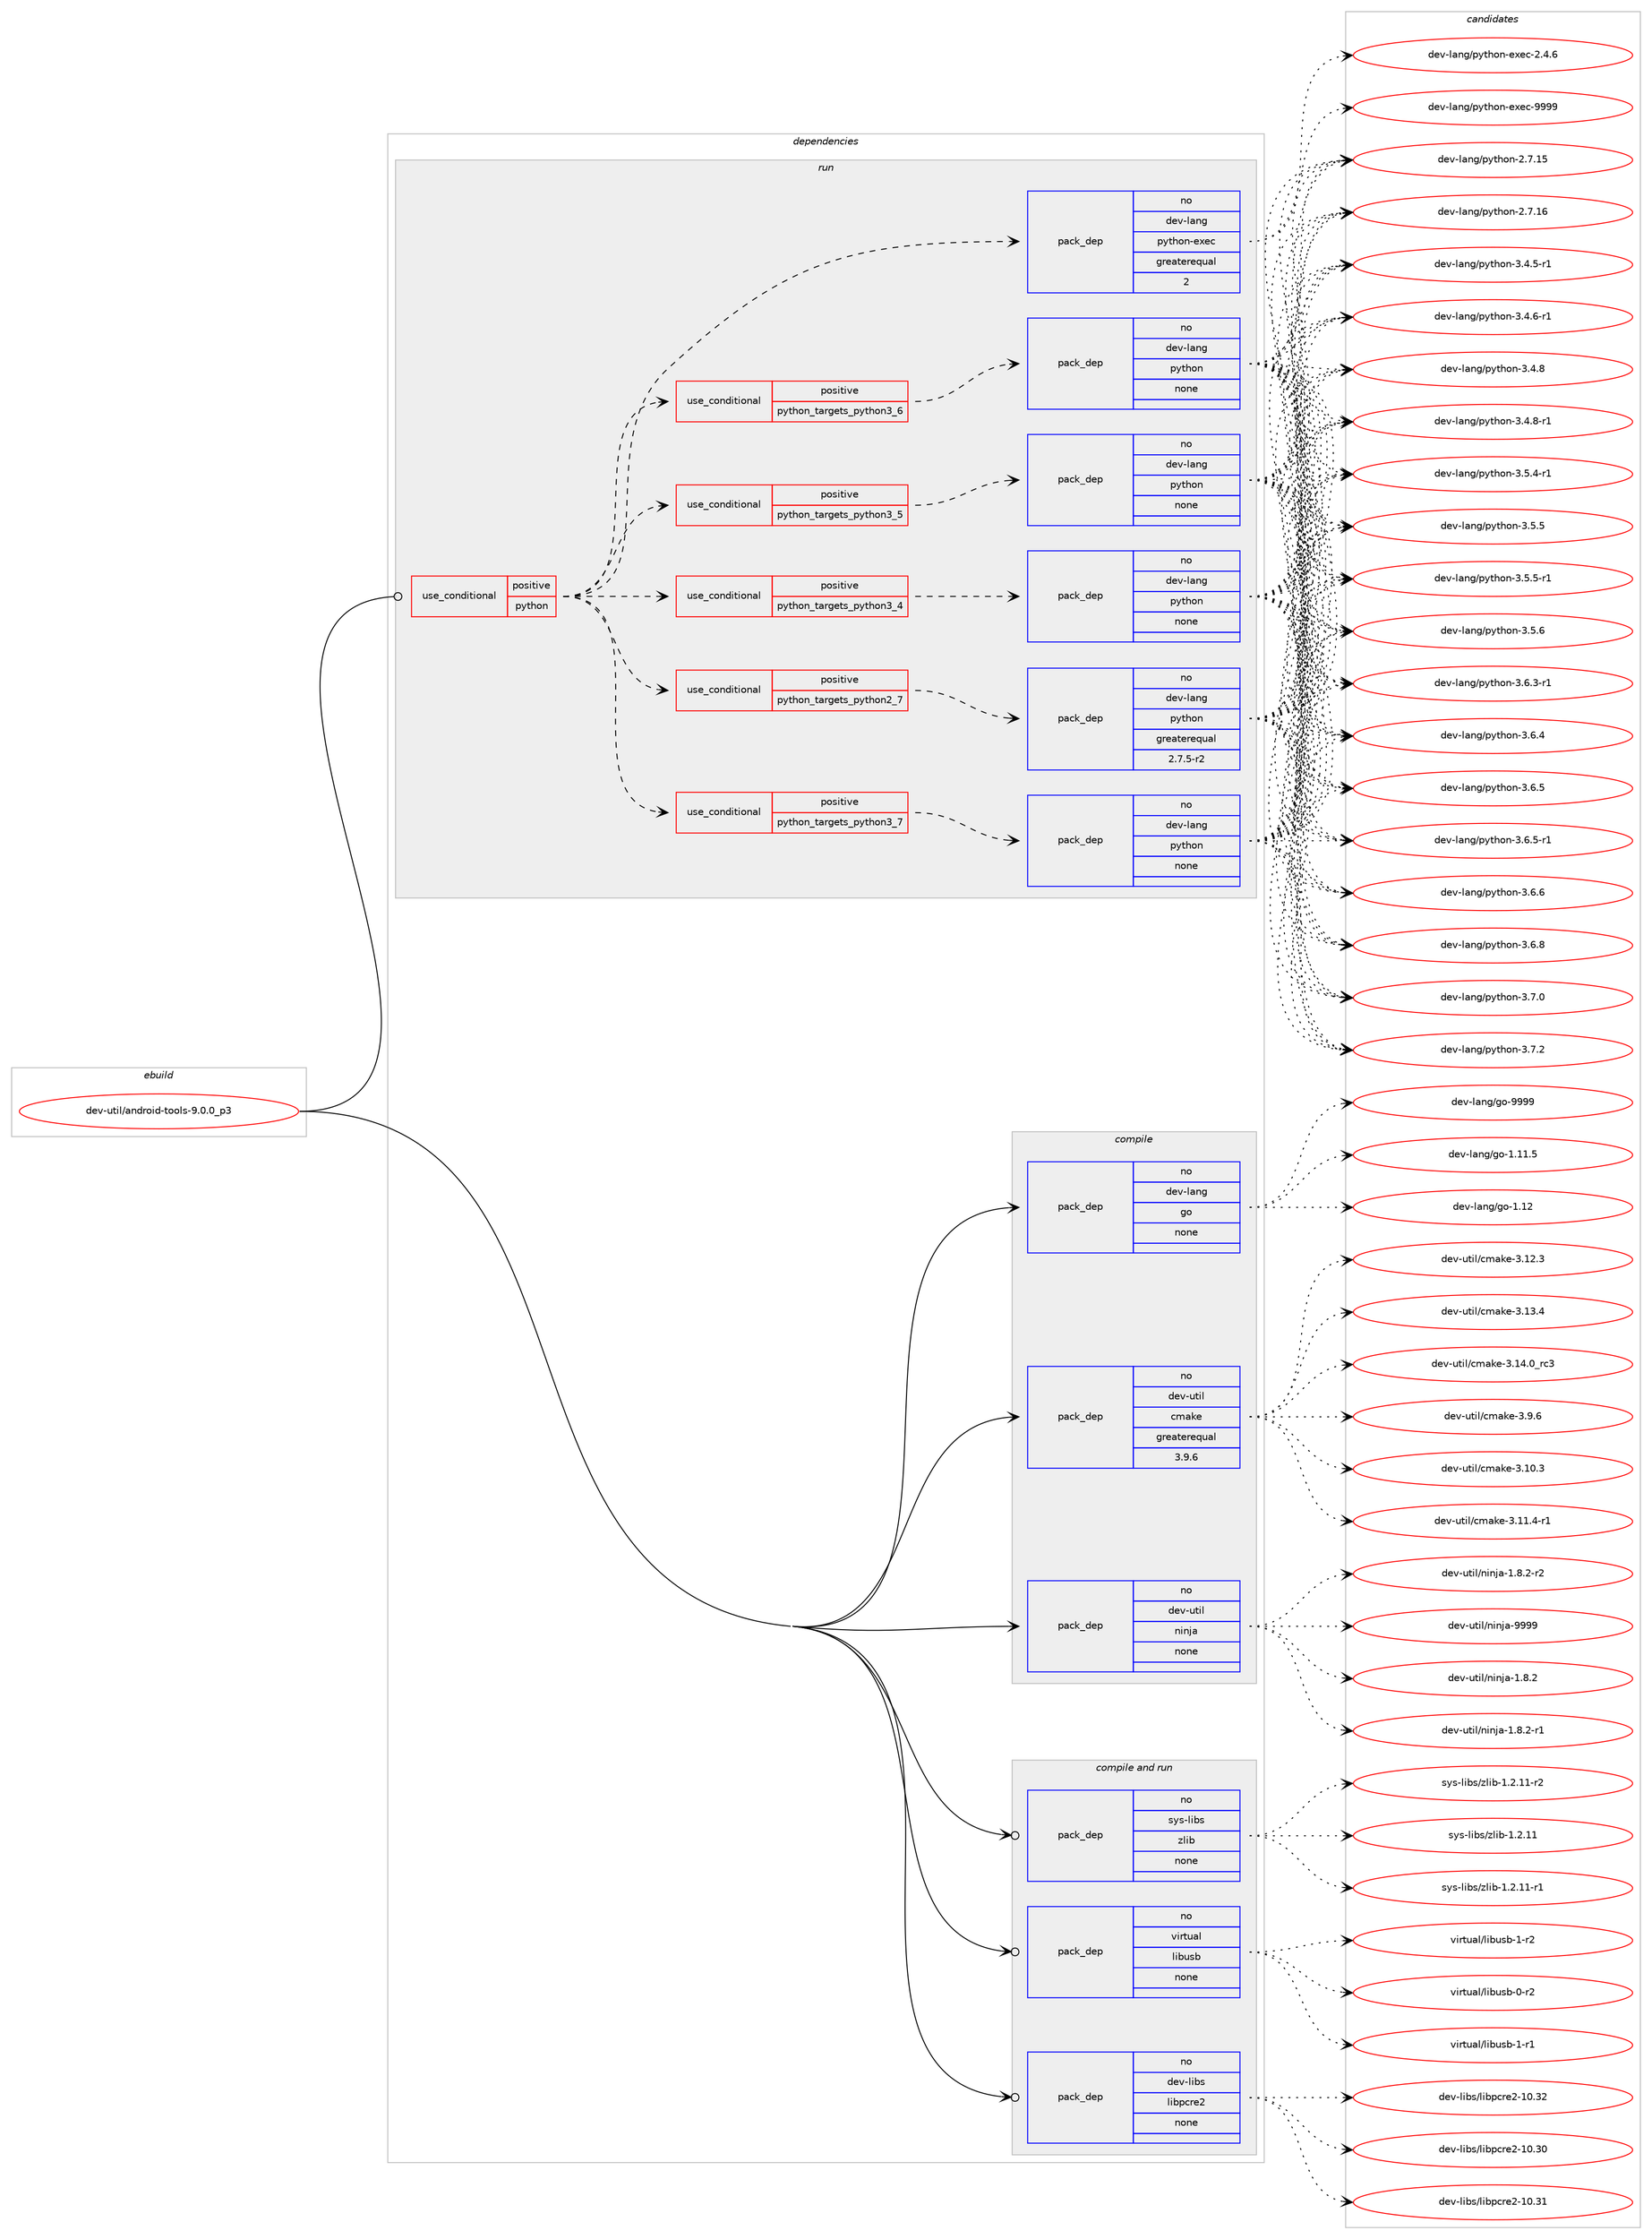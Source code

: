 digraph prolog {

# *************
# Graph options
# *************

newrank=true;
concentrate=true;
compound=true;
graph [rankdir=LR,fontname=Helvetica,fontsize=10,ranksep=1.5];#, ranksep=2.5, nodesep=0.2];
edge  [arrowhead=vee];
node  [fontname=Helvetica,fontsize=10];

# **********
# The ebuild
# **********

subgraph cluster_leftcol {
color=gray;
rank=same;
label=<<i>ebuild</i>>;
id [label="dev-util/android-tools-9.0.0_p3", color=red, width=4, href="../dev-util/android-tools-9.0.0_p3.svg"];
}

# ****************
# The dependencies
# ****************

subgraph cluster_midcol {
color=gray;
label=<<i>dependencies</i>>;
subgraph cluster_compile {
fillcolor="#eeeeee";
style=filled;
label=<<i>compile</i>>;
subgraph pack1093971 {
dependency1540625 [label=<<TABLE BORDER="0" CELLBORDER="1" CELLSPACING="0" CELLPADDING="4" WIDTH="220"><TR><TD ROWSPAN="6" CELLPADDING="30">pack_dep</TD></TR><TR><TD WIDTH="110">no</TD></TR><TR><TD>dev-lang</TD></TR><TR><TD>go</TD></TR><TR><TD>none</TD></TR><TR><TD></TD></TR></TABLE>>, shape=none, color=blue];
}
id:e -> dependency1540625:w [weight=20,style="solid",arrowhead="vee"];
subgraph pack1093972 {
dependency1540626 [label=<<TABLE BORDER="0" CELLBORDER="1" CELLSPACING="0" CELLPADDING="4" WIDTH="220"><TR><TD ROWSPAN="6" CELLPADDING="30">pack_dep</TD></TR><TR><TD WIDTH="110">no</TD></TR><TR><TD>dev-util</TD></TR><TR><TD>cmake</TD></TR><TR><TD>greaterequal</TD></TR><TR><TD>3.9.6</TD></TR></TABLE>>, shape=none, color=blue];
}
id:e -> dependency1540626:w [weight=20,style="solid",arrowhead="vee"];
subgraph pack1093973 {
dependency1540627 [label=<<TABLE BORDER="0" CELLBORDER="1" CELLSPACING="0" CELLPADDING="4" WIDTH="220"><TR><TD ROWSPAN="6" CELLPADDING="30">pack_dep</TD></TR><TR><TD WIDTH="110">no</TD></TR><TR><TD>dev-util</TD></TR><TR><TD>ninja</TD></TR><TR><TD>none</TD></TR><TR><TD></TD></TR></TABLE>>, shape=none, color=blue];
}
id:e -> dependency1540627:w [weight=20,style="solid",arrowhead="vee"];
}
subgraph cluster_compileandrun {
fillcolor="#eeeeee";
style=filled;
label=<<i>compile and run</i>>;
subgraph pack1093974 {
dependency1540628 [label=<<TABLE BORDER="0" CELLBORDER="1" CELLSPACING="0" CELLPADDING="4" WIDTH="220"><TR><TD ROWSPAN="6" CELLPADDING="30">pack_dep</TD></TR><TR><TD WIDTH="110">no</TD></TR><TR><TD>dev-libs</TD></TR><TR><TD>libpcre2</TD></TR><TR><TD>none</TD></TR><TR><TD></TD></TR></TABLE>>, shape=none, color=blue];
}
id:e -> dependency1540628:w [weight=20,style="solid",arrowhead="odotvee"];
subgraph pack1093975 {
dependency1540629 [label=<<TABLE BORDER="0" CELLBORDER="1" CELLSPACING="0" CELLPADDING="4" WIDTH="220"><TR><TD ROWSPAN="6" CELLPADDING="30">pack_dep</TD></TR><TR><TD WIDTH="110">no</TD></TR><TR><TD>sys-libs</TD></TR><TR><TD>zlib</TD></TR><TR><TD>none</TD></TR><TR><TD></TD></TR></TABLE>>, shape=none, color=blue];
}
id:e -> dependency1540629:w [weight=20,style="solid",arrowhead="odotvee"];
subgraph pack1093976 {
dependency1540630 [label=<<TABLE BORDER="0" CELLBORDER="1" CELLSPACING="0" CELLPADDING="4" WIDTH="220"><TR><TD ROWSPAN="6" CELLPADDING="30">pack_dep</TD></TR><TR><TD WIDTH="110">no</TD></TR><TR><TD>virtual</TD></TR><TR><TD>libusb</TD></TR><TR><TD>none</TD></TR><TR><TD></TD></TR></TABLE>>, shape=none, color=blue];
}
id:e -> dependency1540630:w [weight=20,style="solid",arrowhead="odotvee"];
}
subgraph cluster_run {
fillcolor="#eeeeee";
style=filled;
label=<<i>run</i>>;
subgraph cond423067 {
dependency1540631 [label=<<TABLE BORDER="0" CELLBORDER="1" CELLSPACING="0" CELLPADDING="4"><TR><TD ROWSPAN="3" CELLPADDING="10">use_conditional</TD></TR><TR><TD>positive</TD></TR><TR><TD>python</TD></TR></TABLE>>, shape=none, color=red];
subgraph cond423068 {
dependency1540632 [label=<<TABLE BORDER="0" CELLBORDER="1" CELLSPACING="0" CELLPADDING="4"><TR><TD ROWSPAN="3" CELLPADDING="10">use_conditional</TD></TR><TR><TD>positive</TD></TR><TR><TD>python_targets_python2_7</TD></TR></TABLE>>, shape=none, color=red];
subgraph pack1093977 {
dependency1540633 [label=<<TABLE BORDER="0" CELLBORDER="1" CELLSPACING="0" CELLPADDING="4" WIDTH="220"><TR><TD ROWSPAN="6" CELLPADDING="30">pack_dep</TD></TR><TR><TD WIDTH="110">no</TD></TR><TR><TD>dev-lang</TD></TR><TR><TD>python</TD></TR><TR><TD>greaterequal</TD></TR><TR><TD>2.7.5-r2</TD></TR></TABLE>>, shape=none, color=blue];
}
dependency1540632:e -> dependency1540633:w [weight=20,style="dashed",arrowhead="vee"];
}
dependency1540631:e -> dependency1540632:w [weight=20,style="dashed",arrowhead="vee"];
subgraph cond423069 {
dependency1540634 [label=<<TABLE BORDER="0" CELLBORDER="1" CELLSPACING="0" CELLPADDING="4"><TR><TD ROWSPAN="3" CELLPADDING="10">use_conditional</TD></TR><TR><TD>positive</TD></TR><TR><TD>python_targets_python3_4</TD></TR></TABLE>>, shape=none, color=red];
subgraph pack1093978 {
dependency1540635 [label=<<TABLE BORDER="0" CELLBORDER="1" CELLSPACING="0" CELLPADDING="4" WIDTH="220"><TR><TD ROWSPAN="6" CELLPADDING="30">pack_dep</TD></TR><TR><TD WIDTH="110">no</TD></TR><TR><TD>dev-lang</TD></TR><TR><TD>python</TD></TR><TR><TD>none</TD></TR><TR><TD></TD></TR></TABLE>>, shape=none, color=blue];
}
dependency1540634:e -> dependency1540635:w [weight=20,style="dashed",arrowhead="vee"];
}
dependency1540631:e -> dependency1540634:w [weight=20,style="dashed",arrowhead="vee"];
subgraph cond423070 {
dependency1540636 [label=<<TABLE BORDER="0" CELLBORDER="1" CELLSPACING="0" CELLPADDING="4"><TR><TD ROWSPAN="3" CELLPADDING="10">use_conditional</TD></TR><TR><TD>positive</TD></TR><TR><TD>python_targets_python3_5</TD></TR></TABLE>>, shape=none, color=red];
subgraph pack1093979 {
dependency1540637 [label=<<TABLE BORDER="0" CELLBORDER="1" CELLSPACING="0" CELLPADDING="4" WIDTH="220"><TR><TD ROWSPAN="6" CELLPADDING="30">pack_dep</TD></TR><TR><TD WIDTH="110">no</TD></TR><TR><TD>dev-lang</TD></TR><TR><TD>python</TD></TR><TR><TD>none</TD></TR><TR><TD></TD></TR></TABLE>>, shape=none, color=blue];
}
dependency1540636:e -> dependency1540637:w [weight=20,style="dashed",arrowhead="vee"];
}
dependency1540631:e -> dependency1540636:w [weight=20,style="dashed",arrowhead="vee"];
subgraph cond423071 {
dependency1540638 [label=<<TABLE BORDER="0" CELLBORDER="1" CELLSPACING="0" CELLPADDING="4"><TR><TD ROWSPAN="3" CELLPADDING="10">use_conditional</TD></TR><TR><TD>positive</TD></TR><TR><TD>python_targets_python3_6</TD></TR></TABLE>>, shape=none, color=red];
subgraph pack1093980 {
dependency1540639 [label=<<TABLE BORDER="0" CELLBORDER="1" CELLSPACING="0" CELLPADDING="4" WIDTH="220"><TR><TD ROWSPAN="6" CELLPADDING="30">pack_dep</TD></TR><TR><TD WIDTH="110">no</TD></TR><TR><TD>dev-lang</TD></TR><TR><TD>python</TD></TR><TR><TD>none</TD></TR><TR><TD></TD></TR></TABLE>>, shape=none, color=blue];
}
dependency1540638:e -> dependency1540639:w [weight=20,style="dashed",arrowhead="vee"];
}
dependency1540631:e -> dependency1540638:w [weight=20,style="dashed",arrowhead="vee"];
subgraph cond423072 {
dependency1540640 [label=<<TABLE BORDER="0" CELLBORDER="1" CELLSPACING="0" CELLPADDING="4"><TR><TD ROWSPAN="3" CELLPADDING="10">use_conditional</TD></TR><TR><TD>positive</TD></TR><TR><TD>python_targets_python3_7</TD></TR></TABLE>>, shape=none, color=red];
subgraph pack1093981 {
dependency1540641 [label=<<TABLE BORDER="0" CELLBORDER="1" CELLSPACING="0" CELLPADDING="4" WIDTH="220"><TR><TD ROWSPAN="6" CELLPADDING="30">pack_dep</TD></TR><TR><TD WIDTH="110">no</TD></TR><TR><TD>dev-lang</TD></TR><TR><TD>python</TD></TR><TR><TD>none</TD></TR><TR><TD></TD></TR></TABLE>>, shape=none, color=blue];
}
dependency1540640:e -> dependency1540641:w [weight=20,style="dashed",arrowhead="vee"];
}
dependency1540631:e -> dependency1540640:w [weight=20,style="dashed",arrowhead="vee"];
subgraph pack1093982 {
dependency1540642 [label=<<TABLE BORDER="0" CELLBORDER="1" CELLSPACING="0" CELLPADDING="4" WIDTH="220"><TR><TD ROWSPAN="6" CELLPADDING="30">pack_dep</TD></TR><TR><TD WIDTH="110">no</TD></TR><TR><TD>dev-lang</TD></TR><TR><TD>python-exec</TD></TR><TR><TD>greaterequal</TD></TR><TR><TD>2</TD></TR></TABLE>>, shape=none, color=blue];
}
dependency1540631:e -> dependency1540642:w [weight=20,style="dashed",arrowhead="vee"];
}
id:e -> dependency1540631:w [weight=20,style="solid",arrowhead="odot"];
}
}

# **************
# The candidates
# **************

subgraph cluster_choices {
rank=same;
color=gray;
label=<<i>candidates</i>>;

subgraph choice1093971 {
color=black;
nodesep=1;
choice10010111845108971101034710311145494649494653 [label="dev-lang/go-1.11.5", color=red, width=4,href="../dev-lang/go-1.11.5.svg"];
choice1001011184510897110103471031114549464950 [label="dev-lang/go-1.12", color=red, width=4,href="../dev-lang/go-1.12.svg"];
choice1001011184510897110103471031114557575757 [label="dev-lang/go-9999", color=red, width=4,href="../dev-lang/go-9999.svg"];
dependency1540625:e -> choice10010111845108971101034710311145494649494653:w [style=dotted,weight="100"];
dependency1540625:e -> choice1001011184510897110103471031114549464950:w [style=dotted,weight="100"];
dependency1540625:e -> choice1001011184510897110103471031114557575757:w [style=dotted,weight="100"];
}
subgraph choice1093972 {
color=black;
nodesep=1;
choice1001011184511711610510847991099710710145514649484651 [label="dev-util/cmake-3.10.3", color=red, width=4,href="../dev-util/cmake-3.10.3.svg"];
choice10010111845117116105108479910997107101455146494946524511449 [label="dev-util/cmake-3.11.4-r1", color=red, width=4,href="../dev-util/cmake-3.11.4-r1.svg"];
choice1001011184511711610510847991099710710145514649504651 [label="dev-util/cmake-3.12.3", color=red, width=4,href="../dev-util/cmake-3.12.3.svg"];
choice1001011184511711610510847991099710710145514649514652 [label="dev-util/cmake-3.13.4", color=red, width=4,href="../dev-util/cmake-3.13.4.svg"];
choice1001011184511711610510847991099710710145514649524648951149951 [label="dev-util/cmake-3.14.0_rc3", color=red, width=4,href="../dev-util/cmake-3.14.0_rc3.svg"];
choice10010111845117116105108479910997107101455146574654 [label="dev-util/cmake-3.9.6", color=red, width=4,href="../dev-util/cmake-3.9.6.svg"];
dependency1540626:e -> choice1001011184511711610510847991099710710145514649484651:w [style=dotted,weight="100"];
dependency1540626:e -> choice10010111845117116105108479910997107101455146494946524511449:w [style=dotted,weight="100"];
dependency1540626:e -> choice1001011184511711610510847991099710710145514649504651:w [style=dotted,weight="100"];
dependency1540626:e -> choice1001011184511711610510847991099710710145514649514652:w [style=dotted,weight="100"];
dependency1540626:e -> choice1001011184511711610510847991099710710145514649524648951149951:w [style=dotted,weight="100"];
dependency1540626:e -> choice10010111845117116105108479910997107101455146574654:w [style=dotted,weight="100"];
}
subgraph choice1093973 {
color=black;
nodesep=1;
choice100101118451171161051084711010511010697454946564650 [label="dev-util/ninja-1.8.2", color=red, width=4,href="../dev-util/ninja-1.8.2.svg"];
choice1001011184511711610510847110105110106974549465646504511449 [label="dev-util/ninja-1.8.2-r1", color=red, width=4,href="../dev-util/ninja-1.8.2-r1.svg"];
choice1001011184511711610510847110105110106974549465646504511450 [label="dev-util/ninja-1.8.2-r2", color=red, width=4,href="../dev-util/ninja-1.8.2-r2.svg"];
choice1001011184511711610510847110105110106974557575757 [label="dev-util/ninja-9999", color=red, width=4,href="../dev-util/ninja-9999.svg"];
dependency1540627:e -> choice100101118451171161051084711010511010697454946564650:w [style=dotted,weight="100"];
dependency1540627:e -> choice1001011184511711610510847110105110106974549465646504511449:w [style=dotted,weight="100"];
dependency1540627:e -> choice1001011184511711610510847110105110106974549465646504511450:w [style=dotted,weight="100"];
dependency1540627:e -> choice1001011184511711610510847110105110106974557575757:w [style=dotted,weight="100"];
}
subgraph choice1093974 {
color=black;
nodesep=1;
choice100101118451081059811547108105981129911410150454948465148 [label="dev-libs/libpcre2-10.30", color=red, width=4,href="../dev-libs/libpcre2-10.30.svg"];
choice100101118451081059811547108105981129911410150454948465149 [label="dev-libs/libpcre2-10.31", color=red, width=4,href="../dev-libs/libpcre2-10.31.svg"];
choice100101118451081059811547108105981129911410150454948465150 [label="dev-libs/libpcre2-10.32", color=red, width=4,href="../dev-libs/libpcre2-10.32.svg"];
dependency1540628:e -> choice100101118451081059811547108105981129911410150454948465148:w [style=dotted,weight="100"];
dependency1540628:e -> choice100101118451081059811547108105981129911410150454948465149:w [style=dotted,weight="100"];
dependency1540628:e -> choice100101118451081059811547108105981129911410150454948465150:w [style=dotted,weight="100"];
}
subgraph choice1093975 {
color=black;
nodesep=1;
choice1151211154510810598115471221081059845494650464949 [label="sys-libs/zlib-1.2.11", color=red, width=4,href="../sys-libs/zlib-1.2.11.svg"];
choice11512111545108105981154712210810598454946504649494511449 [label="sys-libs/zlib-1.2.11-r1", color=red, width=4,href="../sys-libs/zlib-1.2.11-r1.svg"];
choice11512111545108105981154712210810598454946504649494511450 [label="sys-libs/zlib-1.2.11-r2", color=red, width=4,href="../sys-libs/zlib-1.2.11-r2.svg"];
dependency1540629:e -> choice1151211154510810598115471221081059845494650464949:w [style=dotted,weight="100"];
dependency1540629:e -> choice11512111545108105981154712210810598454946504649494511449:w [style=dotted,weight="100"];
dependency1540629:e -> choice11512111545108105981154712210810598454946504649494511450:w [style=dotted,weight="100"];
}
subgraph choice1093976 {
color=black;
nodesep=1;
choice1181051141161179710847108105981171159845484511450 [label="virtual/libusb-0-r2", color=red, width=4,href="../virtual/libusb-0-r2.svg"];
choice1181051141161179710847108105981171159845494511449 [label="virtual/libusb-1-r1", color=red, width=4,href="../virtual/libusb-1-r1.svg"];
choice1181051141161179710847108105981171159845494511450 [label="virtual/libusb-1-r2", color=red, width=4,href="../virtual/libusb-1-r2.svg"];
dependency1540630:e -> choice1181051141161179710847108105981171159845484511450:w [style=dotted,weight="100"];
dependency1540630:e -> choice1181051141161179710847108105981171159845494511449:w [style=dotted,weight="100"];
dependency1540630:e -> choice1181051141161179710847108105981171159845494511450:w [style=dotted,weight="100"];
}
subgraph choice1093977 {
color=black;
nodesep=1;
choice10010111845108971101034711212111610411111045504655464953 [label="dev-lang/python-2.7.15", color=red, width=4,href="../dev-lang/python-2.7.15.svg"];
choice10010111845108971101034711212111610411111045504655464954 [label="dev-lang/python-2.7.16", color=red, width=4,href="../dev-lang/python-2.7.16.svg"];
choice1001011184510897110103471121211161041111104551465246534511449 [label="dev-lang/python-3.4.5-r1", color=red, width=4,href="../dev-lang/python-3.4.5-r1.svg"];
choice1001011184510897110103471121211161041111104551465246544511449 [label="dev-lang/python-3.4.6-r1", color=red, width=4,href="../dev-lang/python-3.4.6-r1.svg"];
choice100101118451089711010347112121116104111110455146524656 [label="dev-lang/python-3.4.8", color=red, width=4,href="../dev-lang/python-3.4.8.svg"];
choice1001011184510897110103471121211161041111104551465246564511449 [label="dev-lang/python-3.4.8-r1", color=red, width=4,href="../dev-lang/python-3.4.8-r1.svg"];
choice1001011184510897110103471121211161041111104551465346524511449 [label="dev-lang/python-3.5.4-r1", color=red, width=4,href="../dev-lang/python-3.5.4-r1.svg"];
choice100101118451089711010347112121116104111110455146534653 [label="dev-lang/python-3.5.5", color=red, width=4,href="../dev-lang/python-3.5.5.svg"];
choice1001011184510897110103471121211161041111104551465346534511449 [label="dev-lang/python-3.5.5-r1", color=red, width=4,href="../dev-lang/python-3.5.5-r1.svg"];
choice100101118451089711010347112121116104111110455146534654 [label="dev-lang/python-3.5.6", color=red, width=4,href="../dev-lang/python-3.5.6.svg"];
choice1001011184510897110103471121211161041111104551465446514511449 [label="dev-lang/python-3.6.3-r1", color=red, width=4,href="../dev-lang/python-3.6.3-r1.svg"];
choice100101118451089711010347112121116104111110455146544652 [label="dev-lang/python-3.6.4", color=red, width=4,href="../dev-lang/python-3.6.4.svg"];
choice100101118451089711010347112121116104111110455146544653 [label="dev-lang/python-3.6.5", color=red, width=4,href="../dev-lang/python-3.6.5.svg"];
choice1001011184510897110103471121211161041111104551465446534511449 [label="dev-lang/python-3.6.5-r1", color=red, width=4,href="../dev-lang/python-3.6.5-r1.svg"];
choice100101118451089711010347112121116104111110455146544654 [label="dev-lang/python-3.6.6", color=red, width=4,href="../dev-lang/python-3.6.6.svg"];
choice100101118451089711010347112121116104111110455146544656 [label="dev-lang/python-3.6.8", color=red, width=4,href="../dev-lang/python-3.6.8.svg"];
choice100101118451089711010347112121116104111110455146554648 [label="dev-lang/python-3.7.0", color=red, width=4,href="../dev-lang/python-3.7.0.svg"];
choice100101118451089711010347112121116104111110455146554650 [label="dev-lang/python-3.7.2", color=red, width=4,href="../dev-lang/python-3.7.2.svg"];
dependency1540633:e -> choice10010111845108971101034711212111610411111045504655464953:w [style=dotted,weight="100"];
dependency1540633:e -> choice10010111845108971101034711212111610411111045504655464954:w [style=dotted,weight="100"];
dependency1540633:e -> choice1001011184510897110103471121211161041111104551465246534511449:w [style=dotted,weight="100"];
dependency1540633:e -> choice1001011184510897110103471121211161041111104551465246544511449:w [style=dotted,weight="100"];
dependency1540633:e -> choice100101118451089711010347112121116104111110455146524656:w [style=dotted,weight="100"];
dependency1540633:e -> choice1001011184510897110103471121211161041111104551465246564511449:w [style=dotted,weight="100"];
dependency1540633:e -> choice1001011184510897110103471121211161041111104551465346524511449:w [style=dotted,weight="100"];
dependency1540633:e -> choice100101118451089711010347112121116104111110455146534653:w [style=dotted,weight="100"];
dependency1540633:e -> choice1001011184510897110103471121211161041111104551465346534511449:w [style=dotted,weight="100"];
dependency1540633:e -> choice100101118451089711010347112121116104111110455146534654:w [style=dotted,weight="100"];
dependency1540633:e -> choice1001011184510897110103471121211161041111104551465446514511449:w [style=dotted,weight="100"];
dependency1540633:e -> choice100101118451089711010347112121116104111110455146544652:w [style=dotted,weight="100"];
dependency1540633:e -> choice100101118451089711010347112121116104111110455146544653:w [style=dotted,weight="100"];
dependency1540633:e -> choice1001011184510897110103471121211161041111104551465446534511449:w [style=dotted,weight="100"];
dependency1540633:e -> choice100101118451089711010347112121116104111110455146544654:w [style=dotted,weight="100"];
dependency1540633:e -> choice100101118451089711010347112121116104111110455146544656:w [style=dotted,weight="100"];
dependency1540633:e -> choice100101118451089711010347112121116104111110455146554648:w [style=dotted,weight="100"];
dependency1540633:e -> choice100101118451089711010347112121116104111110455146554650:w [style=dotted,weight="100"];
}
subgraph choice1093978 {
color=black;
nodesep=1;
choice10010111845108971101034711212111610411111045504655464953 [label="dev-lang/python-2.7.15", color=red, width=4,href="../dev-lang/python-2.7.15.svg"];
choice10010111845108971101034711212111610411111045504655464954 [label="dev-lang/python-2.7.16", color=red, width=4,href="../dev-lang/python-2.7.16.svg"];
choice1001011184510897110103471121211161041111104551465246534511449 [label="dev-lang/python-3.4.5-r1", color=red, width=4,href="../dev-lang/python-3.4.5-r1.svg"];
choice1001011184510897110103471121211161041111104551465246544511449 [label="dev-lang/python-3.4.6-r1", color=red, width=4,href="../dev-lang/python-3.4.6-r1.svg"];
choice100101118451089711010347112121116104111110455146524656 [label="dev-lang/python-3.4.8", color=red, width=4,href="../dev-lang/python-3.4.8.svg"];
choice1001011184510897110103471121211161041111104551465246564511449 [label="dev-lang/python-3.4.8-r1", color=red, width=4,href="../dev-lang/python-3.4.8-r1.svg"];
choice1001011184510897110103471121211161041111104551465346524511449 [label="dev-lang/python-3.5.4-r1", color=red, width=4,href="../dev-lang/python-3.5.4-r1.svg"];
choice100101118451089711010347112121116104111110455146534653 [label="dev-lang/python-3.5.5", color=red, width=4,href="../dev-lang/python-3.5.5.svg"];
choice1001011184510897110103471121211161041111104551465346534511449 [label="dev-lang/python-3.5.5-r1", color=red, width=4,href="../dev-lang/python-3.5.5-r1.svg"];
choice100101118451089711010347112121116104111110455146534654 [label="dev-lang/python-3.5.6", color=red, width=4,href="../dev-lang/python-3.5.6.svg"];
choice1001011184510897110103471121211161041111104551465446514511449 [label="dev-lang/python-3.6.3-r1", color=red, width=4,href="../dev-lang/python-3.6.3-r1.svg"];
choice100101118451089711010347112121116104111110455146544652 [label="dev-lang/python-3.6.4", color=red, width=4,href="../dev-lang/python-3.6.4.svg"];
choice100101118451089711010347112121116104111110455146544653 [label="dev-lang/python-3.6.5", color=red, width=4,href="../dev-lang/python-3.6.5.svg"];
choice1001011184510897110103471121211161041111104551465446534511449 [label="dev-lang/python-3.6.5-r1", color=red, width=4,href="../dev-lang/python-3.6.5-r1.svg"];
choice100101118451089711010347112121116104111110455146544654 [label="dev-lang/python-3.6.6", color=red, width=4,href="../dev-lang/python-3.6.6.svg"];
choice100101118451089711010347112121116104111110455146544656 [label="dev-lang/python-3.6.8", color=red, width=4,href="../dev-lang/python-3.6.8.svg"];
choice100101118451089711010347112121116104111110455146554648 [label="dev-lang/python-3.7.0", color=red, width=4,href="../dev-lang/python-3.7.0.svg"];
choice100101118451089711010347112121116104111110455146554650 [label="dev-lang/python-3.7.2", color=red, width=4,href="../dev-lang/python-3.7.2.svg"];
dependency1540635:e -> choice10010111845108971101034711212111610411111045504655464953:w [style=dotted,weight="100"];
dependency1540635:e -> choice10010111845108971101034711212111610411111045504655464954:w [style=dotted,weight="100"];
dependency1540635:e -> choice1001011184510897110103471121211161041111104551465246534511449:w [style=dotted,weight="100"];
dependency1540635:e -> choice1001011184510897110103471121211161041111104551465246544511449:w [style=dotted,weight="100"];
dependency1540635:e -> choice100101118451089711010347112121116104111110455146524656:w [style=dotted,weight="100"];
dependency1540635:e -> choice1001011184510897110103471121211161041111104551465246564511449:w [style=dotted,weight="100"];
dependency1540635:e -> choice1001011184510897110103471121211161041111104551465346524511449:w [style=dotted,weight="100"];
dependency1540635:e -> choice100101118451089711010347112121116104111110455146534653:w [style=dotted,weight="100"];
dependency1540635:e -> choice1001011184510897110103471121211161041111104551465346534511449:w [style=dotted,weight="100"];
dependency1540635:e -> choice100101118451089711010347112121116104111110455146534654:w [style=dotted,weight="100"];
dependency1540635:e -> choice1001011184510897110103471121211161041111104551465446514511449:w [style=dotted,weight="100"];
dependency1540635:e -> choice100101118451089711010347112121116104111110455146544652:w [style=dotted,weight="100"];
dependency1540635:e -> choice100101118451089711010347112121116104111110455146544653:w [style=dotted,weight="100"];
dependency1540635:e -> choice1001011184510897110103471121211161041111104551465446534511449:w [style=dotted,weight="100"];
dependency1540635:e -> choice100101118451089711010347112121116104111110455146544654:w [style=dotted,weight="100"];
dependency1540635:e -> choice100101118451089711010347112121116104111110455146544656:w [style=dotted,weight="100"];
dependency1540635:e -> choice100101118451089711010347112121116104111110455146554648:w [style=dotted,weight="100"];
dependency1540635:e -> choice100101118451089711010347112121116104111110455146554650:w [style=dotted,weight="100"];
}
subgraph choice1093979 {
color=black;
nodesep=1;
choice10010111845108971101034711212111610411111045504655464953 [label="dev-lang/python-2.7.15", color=red, width=4,href="../dev-lang/python-2.7.15.svg"];
choice10010111845108971101034711212111610411111045504655464954 [label="dev-lang/python-2.7.16", color=red, width=4,href="../dev-lang/python-2.7.16.svg"];
choice1001011184510897110103471121211161041111104551465246534511449 [label="dev-lang/python-3.4.5-r1", color=red, width=4,href="../dev-lang/python-3.4.5-r1.svg"];
choice1001011184510897110103471121211161041111104551465246544511449 [label="dev-lang/python-3.4.6-r1", color=red, width=4,href="../dev-lang/python-3.4.6-r1.svg"];
choice100101118451089711010347112121116104111110455146524656 [label="dev-lang/python-3.4.8", color=red, width=4,href="../dev-lang/python-3.4.8.svg"];
choice1001011184510897110103471121211161041111104551465246564511449 [label="dev-lang/python-3.4.8-r1", color=red, width=4,href="../dev-lang/python-3.4.8-r1.svg"];
choice1001011184510897110103471121211161041111104551465346524511449 [label="dev-lang/python-3.5.4-r1", color=red, width=4,href="../dev-lang/python-3.5.4-r1.svg"];
choice100101118451089711010347112121116104111110455146534653 [label="dev-lang/python-3.5.5", color=red, width=4,href="../dev-lang/python-3.5.5.svg"];
choice1001011184510897110103471121211161041111104551465346534511449 [label="dev-lang/python-3.5.5-r1", color=red, width=4,href="../dev-lang/python-3.5.5-r1.svg"];
choice100101118451089711010347112121116104111110455146534654 [label="dev-lang/python-3.5.6", color=red, width=4,href="../dev-lang/python-3.5.6.svg"];
choice1001011184510897110103471121211161041111104551465446514511449 [label="dev-lang/python-3.6.3-r1", color=red, width=4,href="../dev-lang/python-3.6.3-r1.svg"];
choice100101118451089711010347112121116104111110455146544652 [label="dev-lang/python-3.6.4", color=red, width=4,href="../dev-lang/python-3.6.4.svg"];
choice100101118451089711010347112121116104111110455146544653 [label="dev-lang/python-3.6.5", color=red, width=4,href="../dev-lang/python-3.6.5.svg"];
choice1001011184510897110103471121211161041111104551465446534511449 [label="dev-lang/python-3.6.5-r1", color=red, width=4,href="../dev-lang/python-3.6.5-r1.svg"];
choice100101118451089711010347112121116104111110455146544654 [label="dev-lang/python-3.6.6", color=red, width=4,href="../dev-lang/python-3.6.6.svg"];
choice100101118451089711010347112121116104111110455146544656 [label="dev-lang/python-3.6.8", color=red, width=4,href="../dev-lang/python-3.6.8.svg"];
choice100101118451089711010347112121116104111110455146554648 [label="dev-lang/python-3.7.0", color=red, width=4,href="../dev-lang/python-3.7.0.svg"];
choice100101118451089711010347112121116104111110455146554650 [label="dev-lang/python-3.7.2", color=red, width=4,href="../dev-lang/python-3.7.2.svg"];
dependency1540637:e -> choice10010111845108971101034711212111610411111045504655464953:w [style=dotted,weight="100"];
dependency1540637:e -> choice10010111845108971101034711212111610411111045504655464954:w [style=dotted,weight="100"];
dependency1540637:e -> choice1001011184510897110103471121211161041111104551465246534511449:w [style=dotted,weight="100"];
dependency1540637:e -> choice1001011184510897110103471121211161041111104551465246544511449:w [style=dotted,weight="100"];
dependency1540637:e -> choice100101118451089711010347112121116104111110455146524656:w [style=dotted,weight="100"];
dependency1540637:e -> choice1001011184510897110103471121211161041111104551465246564511449:w [style=dotted,weight="100"];
dependency1540637:e -> choice1001011184510897110103471121211161041111104551465346524511449:w [style=dotted,weight="100"];
dependency1540637:e -> choice100101118451089711010347112121116104111110455146534653:w [style=dotted,weight="100"];
dependency1540637:e -> choice1001011184510897110103471121211161041111104551465346534511449:w [style=dotted,weight="100"];
dependency1540637:e -> choice100101118451089711010347112121116104111110455146534654:w [style=dotted,weight="100"];
dependency1540637:e -> choice1001011184510897110103471121211161041111104551465446514511449:w [style=dotted,weight="100"];
dependency1540637:e -> choice100101118451089711010347112121116104111110455146544652:w [style=dotted,weight="100"];
dependency1540637:e -> choice100101118451089711010347112121116104111110455146544653:w [style=dotted,weight="100"];
dependency1540637:e -> choice1001011184510897110103471121211161041111104551465446534511449:w [style=dotted,weight="100"];
dependency1540637:e -> choice100101118451089711010347112121116104111110455146544654:w [style=dotted,weight="100"];
dependency1540637:e -> choice100101118451089711010347112121116104111110455146544656:w [style=dotted,weight="100"];
dependency1540637:e -> choice100101118451089711010347112121116104111110455146554648:w [style=dotted,weight="100"];
dependency1540637:e -> choice100101118451089711010347112121116104111110455146554650:w [style=dotted,weight="100"];
}
subgraph choice1093980 {
color=black;
nodesep=1;
choice10010111845108971101034711212111610411111045504655464953 [label="dev-lang/python-2.7.15", color=red, width=4,href="../dev-lang/python-2.7.15.svg"];
choice10010111845108971101034711212111610411111045504655464954 [label="dev-lang/python-2.7.16", color=red, width=4,href="../dev-lang/python-2.7.16.svg"];
choice1001011184510897110103471121211161041111104551465246534511449 [label="dev-lang/python-3.4.5-r1", color=red, width=4,href="../dev-lang/python-3.4.5-r1.svg"];
choice1001011184510897110103471121211161041111104551465246544511449 [label="dev-lang/python-3.4.6-r1", color=red, width=4,href="../dev-lang/python-3.4.6-r1.svg"];
choice100101118451089711010347112121116104111110455146524656 [label="dev-lang/python-3.4.8", color=red, width=4,href="../dev-lang/python-3.4.8.svg"];
choice1001011184510897110103471121211161041111104551465246564511449 [label="dev-lang/python-3.4.8-r1", color=red, width=4,href="../dev-lang/python-3.4.8-r1.svg"];
choice1001011184510897110103471121211161041111104551465346524511449 [label="dev-lang/python-3.5.4-r1", color=red, width=4,href="../dev-lang/python-3.5.4-r1.svg"];
choice100101118451089711010347112121116104111110455146534653 [label="dev-lang/python-3.5.5", color=red, width=4,href="../dev-lang/python-3.5.5.svg"];
choice1001011184510897110103471121211161041111104551465346534511449 [label="dev-lang/python-3.5.5-r1", color=red, width=4,href="../dev-lang/python-3.5.5-r1.svg"];
choice100101118451089711010347112121116104111110455146534654 [label="dev-lang/python-3.5.6", color=red, width=4,href="../dev-lang/python-3.5.6.svg"];
choice1001011184510897110103471121211161041111104551465446514511449 [label="dev-lang/python-3.6.3-r1", color=red, width=4,href="../dev-lang/python-3.6.3-r1.svg"];
choice100101118451089711010347112121116104111110455146544652 [label="dev-lang/python-3.6.4", color=red, width=4,href="../dev-lang/python-3.6.4.svg"];
choice100101118451089711010347112121116104111110455146544653 [label="dev-lang/python-3.6.5", color=red, width=4,href="../dev-lang/python-3.6.5.svg"];
choice1001011184510897110103471121211161041111104551465446534511449 [label="dev-lang/python-3.6.5-r1", color=red, width=4,href="../dev-lang/python-3.6.5-r1.svg"];
choice100101118451089711010347112121116104111110455146544654 [label="dev-lang/python-3.6.6", color=red, width=4,href="../dev-lang/python-3.6.6.svg"];
choice100101118451089711010347112121116104111110455146544656 [label="dev-lang/python-3.6.8", color=red, width=4,href="../dev-lang/python-3.6.8.svg"];
choice100101118451089711010347112121116104111110455146554648 [label="dev-lang/python-3.7.0", color=red, width=4,href="../dev-lang/python-3.7.0.svg"];
choice100101118451089711010347112121116104111110455146554650 [label="dev-lang/python-3.7.2", color=red, width=4,href="../dev-lang/python-3.7.2.svg"];
dependency1540639:e -> choice10010111845108971101034711212111610411111045504655464953:w [style=dotted,weight="100"];
dependency1540639:e -> choice10010111845108971101034711212111610411111045504655464954:w [style=dotted,weight="100"];
dependency1540639:e -> choice1001011184510897110103471121211161041111104551465246534511449:w [style=dotted,weight="100"];
dependency1540639:e -> choice1001011184510897110103471121211161041111104551465246544511449:w [style=dotted,weight="100"];
dependency1540639:e -> choice100101118451089711010347112121116104111110455146524656:w [style=dotted,weight="100"];
dependency1540639:e -> choice1001011184510897110103471121211161041111104551465246564511449:w [style=dotted,weight="100"];
dependency1540639:e -> choice1001011184510897110103471121211161041111104551465346524511449:w [style=dotted,weight="100"];
dependency1540639:e -> choice100101118451089711010347112121116104111110455146534653:w [style=dotted,weight="100"];
dependency1540639:e -> choice1001011184510897110103471121211161041111104551465346534511449:w [style=dotted,weight="100"];
dependency1540639:e -> choice100101118451089711010347112121116104111110455146534654:w [style=dotted,weight="100"];
dependency1540639:e -> choice1001011184510897110103471121211161041111104551465446514511449:w [style=dotted,weight="100"];
dependency1540639:e -> choice100101118451089711010347112121116104111110455146544652:w [style=dotted,weight="100"];
dependency1540639:e -> choice100101118451089711010347112121116104111110455146544653:w [style=dotted,weight="100"];
dependency1540639:e -> choice1001011184510897110103471121211161041111104551465446534511449:w [style=dotted,weight="100"];
dependency1540639:e -> choice100101118451089711010347112121116104111110455146544654:w [style=dotted,weight="100"];
dependency1540639:e -> choice100101118451089711010347112121116104111110455146544656:w [style=dotted,weight="100"];
dependency1540639:e -> choice100101118451089711010347112121116104111110455146554648:w [style=dotted,weight="100"];
dependency1540639:e -> choice100101118451089711010347112121116104111110455146554650:w [style=dotted,weight="100"];
}
subgraph choice1093981 {
color=black;
nodesep=1;
choice10010111845108971101034711212111610411111045504655464953 [label="dev-lang/python-2.7.15", color=red, width=4,href="../dev-lang/python-2.7.15.svg"];
choice10010111845108971101034711212111610411111045504655464954 [label="dev-lang/python-2.7.16", color=red, width=4,href="../dev-lang/python-2.7.16.svg"];
choice1001011184510897110103471121211161041111104551465246534511449 [label="dev-lang/python-3.4.5-r1", color=red, width=4,href="../dev-lang/python-3.4.5-r1.svg"];
choice1001011184510897110103471121211161041111104551465246544511449 [label="dev-lang/python-3.4.6-r1", color=red, width=4,href="../dev-lang/python-3.4.6-r1.svg"];
choice100101118451089711010347112121116104111110455146524656 [label="dev-lang/python-3.4.8", color=red, width=4,href="../dev-lang/python-3.4.8.svg"];
choice1001011184510897110103471121211161041111104551465246564511449 [label="dev-lang/python-3.4.8-r1", color=red, width=4,href="../dev-lang/python-3.4.8-r1.svg"];
choice1001011184510897110103471121211161041111104551465346524511449 [label="dev-lang/python-3.5.4-r1", color=red, width=4,href="../dev-lang/python-3.5.4-r1.svg"];
choice100101118451089711010347112121116104111110455146534653 [label="dev-lang/python-3.5.5", color=red, width=4,href="../dev-lang/python-3.5.5.svg"];
choice1001011184510897110103471121211161041111104551465346534511449 [label="dev-lang/python-3.5.5-r1", color=red, width=4,href="../dev-lang/python-3.5.5-r1.svg"];
choice100101118451089711010347112121116104111110455146534654 [label="dev-lang/python-3.5.6", color=red, width=4,href="../dev-lang/python-3.5.6.svg"];
choice1001011184510897110103471121211161041111104551465446514511449 [label="dev-lang/python-3.6.3-r1", color=red, width=4,href="../dev-lang/python-3.6.3-r1.svg"];
choice100101118451089711010347112121116104111110455146544652 [label="dev-lang/python-3.6.4", color=red, width=4,href="../dev-lang/python-3.6.4.svg"];
choice100101118451089711010347112121116104111110455146544653 [label="dev-lang/python-3.6.5", color=red, width=4,href="../dev-lang/python-3.6.5.svg"];
choice1001011184510897110103471121211161041111104551465446534511449 [label="dev-lang/python-3.6.5-r1", color=red, width=4,href="../dev-lang/python-3.6.5-r1.svg"];
choice100101118451089711010347112121116104111110455146544654 [label="dev-lang/python-3.6.6", color=red, width=4,href="../dev-lang/python-3.6.6.svg"];
choice100101118451089711010347112121116104111110455146544656 [label="dev-lang/python-3.6.8", color=red, width=4,href="../dev-lang/python-3.6.8.svg"];
choice100101118451089711010347112121116104111110455146554648 [label="dev-lang/python-3.7.0", color=red, width=4,href="../dev-lang/python-3.7.0.svg"];
choice100101118451089711010347112121116104111110455146554650 [label="dev-lang/python-3.7.2", color=red, width=4,href="../dev-lang/python-3.7.2.svg"];
dependency1540641:e -> choice10010111845108971101034711212111610411111045504655464953:w [style=dotted,weight="100"];
dependency1540641:e -> choice10010111845108971101034711212111610411111045504655464954:w [style=dotted,weight="100"];
dependency1540641:e -> choice1001011184510897110103471121211161041111104551465246534511449:w [style=dotted,weight="100"];
dependency1540641:e -> choice1001011184510897110103471121211161041111104551465246544511449:w [style=dotted,weight="100"];
dependency1540641:e -> choice100101118451089711010347112121116104111110455146524656:w [style=dotted,weight="100"];
dependency1540641:e -> choice1001011184510897110103471121211161041111104551465246564511449:w [style=dotted,weight="100"];
dependency1540641:e -> choice1001011184510897110103471121211161041111104551465346524511449:w [style=dotted,weight="100"];
dependency1540641:e -> choice100101118451089711010347112121116104111110455146534653:w [style=dotted,weight="100"];
dependency1540641:e -> choice1001011184510897110103471121211161041111104551465346534511449:w [style=dotted,weight="100"];
dependency1540641:e -> choice100101118451089711010347112121116104111110455146534654:w [style=dotted,weight="100"];
dependency1540641:e -> choice1001011184510897110103471121211161041111104551465446514511449:w [style=dotted,weight="100"];
dependency1540641:e -> choice100101118451089711010347112121116104111110455146544652:w [style=dotted,weight="100"];
dependency1540641:e -> choice100101118451089711010347112121116104111110455146544653:w [style=dotted,weight="100"];
dependency1540641:e -> choice1001011184510897110103471121211161041111104551465446534511449:w [style=dotted,weight="100"];
dependency1540641:e -> choice100101118451089711010347112121116104111110455146544654:w [style=dotted,weight="100"];
dependency1540641:e -> choice100101118451089711010347112121116104111110455146544656:w [style=dotted,weight="100"];
dependency1540641:e -> choice100101118451089711010347112121116104111110455146554648:w [style=dotted,weight="100"];
dependency1540641:e -> choice100101118451089711010347112121116104111110455146554650:w [style=dotted,weight="100"];
}
subgraph choice1093982 {
color=black;
nodesep=1;
choice1001011184510897110103471121211161041111104510112010199455046524654 [label="dev-lang/python-exec-2.4.6", color=red, width=4,href="../dev-lang/python-exec-2.4.6.svg"];
choice10010111845108971101034711212111610411111045101120101994557575757 [label="dev-lang/python-exec-9999", color=red, width=4,href="../dev-lang/python-exec-9999.svg"];
dependency1540642:e -> choice1001011184510897110103471121211161041111104510112010199455046524654:w [style=dotted,weight="100"];
dependency1540642:e -> choice10010111845108971101034711212111610411111045101120101994557575757:w [style=dotted,weight="100"];
}
}

}
